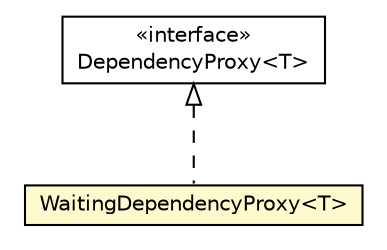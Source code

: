 #!/usr/local/bin/dot
#
# Class diagram 
# Generated by UMLGraph version R5_6-24-gf6e263 (http://www.umlgraph.org/)
#

digraph G {
	edge [fontname="Helvetica",fontsize=10,labelfontname="Helvetica",labelfontsize=10];
	node [fontname="Helvetica",fontsize=10,shape=plaintext];
	nodesep=0.25;
	ranksep=0.5;
	// org.universAAL.ioc.dependencies.DependencyProxy<T>
	c8564077 [label=<<table title="org.universAAL.ioc.dependencies.DependencyProxy" border="0" cellborder="1" cellspacing="0" cellpadding="2" port="p" href="../DependencyProxy.html">
		<tr><td><table border="0" cellspacing="0" cellpadding="1">
<tr><td align="center" balign="center"> &#171;interface&#187; </td></tr>
<tr><td align="center" balign="center"> DependencyProxy&lt;T&gt; </td></tr>
		</table></td></tr>
		</table>>, URL="../DependencyProxy.html", fontname="Helvetica", fontcolor="black", fontsize=10.0];
	// org.universAAL.ioc.dependencies.impl.WaitingDependencyProxy<T>
	c8564079 [label=<<table title="org.universAAL.ioc.dependencies.impl.WaitingDependencyProxy" border="0" cellborder="1" cellspacing="0" cellpadding="2" port="p" bgcolor="lemonChiffon" href="./WaitingDependencyProxy.html">
		<tr><td><table border="0" cellspacing="0" cellpadding="1">
<tr><td align="center" balign="center"> WaitingDependencyProxy&lt;T&gt; </td></tr>
		</table></td></tr>
		</table>>, URL="./WaitingDependencyProxy.html", fontname="Helvetica", fontcolor="black", fontsize=10.0];
	//org.universAAL.ioc.dependencies.impl.WaitingDependencyProxy<T> implements org.universAAL.ioc.dependencies.DependencyProxy<T>
	c8564077:p -> c8564079:p [dir=back,arrowtail=empty,style=dashed];
}

